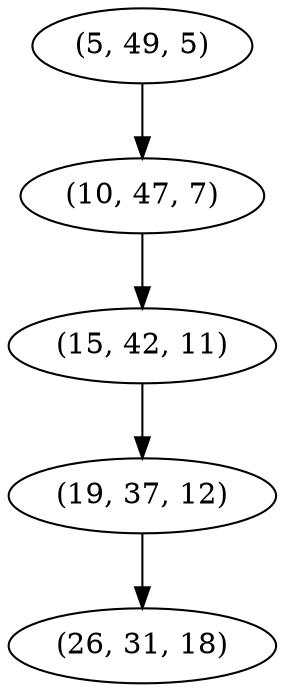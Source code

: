 digraph tree {
    "(5, 49, 5)";
    "(10, 47, 7)";
    "(15, 42, 11)";
    "(19, 37, 12)";
    "(26, 31, 18)";
    "(5, 49, 5)" -> "(10, 47, 7)";
    "(10, 47, 7)" -> "(15, 42, 11)";
    "(15, 42, 11)" -> "(19, 37, 12)";
    "(19, 37, 12)" -> "(26, 31, 18)";
}
